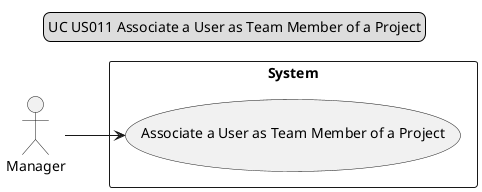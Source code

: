 @startuml

legend top
UC US011 Associate a User as Team Member of a Project
end legend

left to right direction

actor "Manager"
rectangle "System"{

"Manager" --> (Associate a User as Team Member of a Project)

}

@enduml
